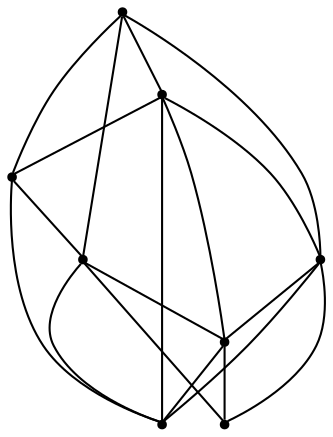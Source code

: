 graph {
  node [shape=point,comment="{\"directed\":false,\"doi\":\"10.1007/978-3-540-24595-7_20\",\"figure\":\"1 (1)\"}"]

  v0 [pos="598.5071697856105,1946.6250578562424"]
  v1 [pos="424.4748046875,1946.6250578562424"]
  v2 [pos="598.5071697856105,1854.1250069936123"]
  v3 [pos="511.49097928779065,1767.125018437704"]
  v4 [pos="424.4748046875,1854.1250069936123"]
  v5 [pos="315.70454669331394,1767.125018437704"]
  v6 [pos="228.68837209302325,1854.1250069936123"]
  v7 [pos="228.68837209302325,1946.6250578562424"]

  v0 -- v1 [id="-1",pos="598.5071697856105,1946.6250578562424 424.4748046875,1946.6250578562424 424.4748046875,1946.6250578562424 424.4748046875,1946.6250578562424"]
  v7 -- v1 [id="-3",pos="228.68837209302325,1946.6250578562424 424.4748046875,1946.6250578562424 424.4748046875,1946.6250578562424 424.4748046875,1946.6250578562424"]
  v6 -- v4 [id="-7",pos="228.68837209302325,1854.1250069936123 424.4748046875,1854.1250069936123 424.4748046875,1854.1250069936123 424.4748046875,1854.1250069936123"]
  v4 -- v2 [id="-8",pos="424.4748046875,1854.1250069936123 598.5071697856105,1854.1250069936123 598.5071697856105,1854.1250069936123 598.5071697856105,1854.1250069936123"]
  v5 -- v3 [id="-11",pos="315.70454669331394,1767.125018437704 511.49097928779065,1767.125018437704 511.49097928779065,1767.125018437704 511.49097928779065,1767.125018437704"]
  v7 -- v5 [id="-14",pos="228.68837209302325,1946.6250578562424 315.70454669331394,1767.125018437704 315.70454669331394,1767.125018437704 315.70454669331394,1767.125018437704"]
  v7 -- v6 [id="-15",pos="228.68837209302325,1946.6250578562424 228.68837209302325,1854.1250069936123 228.68837209302325,1854.1250069936123 228.68837209302325,1854.1250069936123"]
  v6 -- v5 [id="-17",pos="228.68837209302325,1854.1250069936123 315.70454669331394,1767.125018437704 315.70454669331394,1767.125018437704 315.70454669331394,1767.125018437704"]
  v6 -- v0 [id="-18",pos="228.68837209302325,1854.1250069936123 598.5071697856105,1946.6250578562424 598.5071697856105,1946.6250578562424 598.5071697856105,1946.6250578562424"]
  v7 -- v0 [id="-31",pos="228.68837209302325,1946.6250578562424 234.73533112281976,1947.262620925904 234.73533112281976,1947.262620925904 234.73533112281976,1947.262620925904 236.40647937863372,1947.4083423614509 236.40647937863372,1947.4083423614509 236.40647937863372,1947.4083423614509 238.21930641351744,1947.5543181101486 238.21930641351744,1947.5543181101486 238.21930641351744,1947.5543181101486 240.31970385174418,1947.7708657582607 240.31970385174418,1947.7708657582607 240.31970385174418,1947.7708657582607 242.5701262718023,1947.9875405629482 242.5701262718023,1947.9875405629482 242.5701262718023,1947.9875405629482 245.10808730014534,1948.279237747193 245.10808730014534,1948.279237747193 245.10808730014534,1948.279237747193 247.78775890261628,1948.4959125518806 247.78775890261628,1948.4959125518806 247.78775890261628,1948.4959125518806 250.68829487645348,1948.7874825795498 250.68829487645348,1948.7874825795498 250.68829487645348,1948.7874825795498 253.80971111918603,1949.0751107533779 253.80971111918603,1949.0751107533779 253.80971111918603,1949.0751107533779 257.0728220385174,1949.3668079376228 257.0728220385174,1949.3668079376228 257.0728220385174,1949.3668079376228 260.4776117369186,1949.7292041778571 260.4776117369186,1949.7292041778571 260.4776117369186,1949.7292041778571 264.0324423146802,1950.0167051951096 264.0324423146802,1950.0167051951096 264.0324423146802,1950.0167051951096 267.72895167151165,1950.3792285919196 267.72895167151165,1950.3792285919196 267.72895167151165,1950.3792285919196 271.57551780523255,1950.6709257761643 271.57551780523255,1950.6709257761643 271.57551780523255,1950.6709257761643 275.56376271802327,1951.0333220163986 275.56376271802327,1951.0333220163986 275.56376271802327,1951.0333220163986 279.62284702034884,1951.3959725697841 279.62284702034884,1951.3959725697841 279.62284702034884,1951.3959725697841 283.8278070494186,1951.6875425974533 283.8278070494186,1951.6875425974533 283.8278070494186,1951.6875425974533 288.0327352834302,1952.0500659942634 288.0327352834302,1952.0500659942634 288.0327352834302,1952.0500659942634 292.45857558139534,1952.4125893910732 292.45857558139534,1952.4125893910732 292.45857558139534,1952.4125893910732 296.88021893168604,1952.7000904083259 296.88021893168604,1952.7000904083259 296.88021893168604,1952.7000904083259 301.376898619186,1953.0624866485603 301.376898619186,1953.0624866485603 301.376898619186,1953.0624866485603 306.0194222383721,1953.4251372019455 306.0194222383721,1953.4251372019455 306.0194222383721,1953.4251372019455 310.73278524709303,1953.716707229615 310.73278524709303,1953.716707229615 310.73278524709303,1953.716707229615 315.51701944040695,1954.0042082468674 315.51701944040695,1954.0042082468674 315.51701944040695,1954.0042082468674 320.447097565407,1954.3667316436774 320.447097565407,1954.3667316436774 320.447097565407,1954.3667316436774 325.45221202761627,1954.6583016713466 325.45221202761627,1954.6583016713466 325.45221202761627,1954.6583016713466 330.52813408430234,1954.9499988555915 330.52813408430234,1954.9499988555915 330.52813408430234,1954.9499988555915 335.7499636627907,1955.2376270294196 335.7499636627907,1955.2376270294196 335.7499636627907,1955.2376270294196 341.1134402252907,1955.4543018341071 341.1134402252907,1955.4543018341071 341.1134402252907,1955.4543018341071 346.6269894622093,1955.7458718617763 346.6269894622093,1955.7458718617763 346.6269894622093,1955.7458718617763 352.2821856831395,1955.9625466664638 352.2821856831395,1955.9625466664638 352.2821856831395,1955.9625466664638 364.0302053052325,1956.400092442831 364.0302053052325,1956.400092442831 364.0302053052325,1956.400092442831 370.11883175872094,1956.6167672475185 370.11883175872094,1956.6167672475185 370.11883175872094,1956.6167672475185 376.4283384811046,1956.833442052206 376.4283384811046,1956.833442052206 376.4283384811046,1956.833442052206 389.4807821584302,1957.1251392364509 389.4807821584302,1957.1251392364509 389.4807821584302,1957.1251392364509 396.29872365552325,1957.266791661581 396.29872365552325,1957.266791661581 396.29872365552325,1957.266791661581 403.18750454215115,1957.3418140411384 403.18750454215115,1957.3418140411384 403.18750454215115,1957.3418140411384 417.3276253633721,1957.4875354766853 417.3276253633721,1957.4875354766853 417.3276253633721,1957.4875354766853 432.1178915334302,1957.4875354766853 432.1178915334302,1957.4875354766853 432.1178915334302,1957.4875354766853 447.0581667877907,1957.3418140411384 447.0581667877907,1957.3418140411384 447.0581667877907,1957.3418140411384 454.30950672238373,1957.1958382924404 454.30950672238373,1957.1958382924404 454.30950672238373,1957.1958382924404 468.0870684956395,1956.9041411081955 468.0870684956395,1956.9041411081955 468.0870684956395,1956.9041411081955 474.538253997093,1956.687466303508 474.538253997093,1956.687466303508 474.538253997093,1956.687466303508 480.8477925145349,1956.4709186553962 480.8477925145349,1956.4709186553962 480.8477925145349,1956.4709186553962 486.8655477834302,1956.2542438507087 486.8655477834302,1956.2542438507087 486.8655477834302,1956.2542438507087 492.74165606831394,1956.0375690460212 492.74165606831394,1956.0375690460212 492.74165606831394,1956.0375690460212 498.321847747093,1955.7458718617763 498.321847747093,1955.7458718617763 498.321847747093,1955.7458718617763 503.6895212572674,1955.4543018341071 503.6895212572674,1955.4543018341071 503.6895212572674,1955.4543018341071 508.91131904069766,1955.166673660279 508.91131904069766,1955.166673660279 508.91131904069766,1955.166673660279 513.9872728924419,1954.8749764760341 513.9872728924419,1954.8749764760341 513.9872728924419,1954.8749764760341 518.8465116279069,1954.5876026153571 518.8465116279069,1954.5876026153571 518.8465116279069,1954.5876026153571 523.5598746366279,1954.225079218547 523.5598746366279,1954.225079218547 523.5598746366279,1954.225079218547 528.1982648982558,1953.9333820343024 528.1982648982558,1953.9333820343024 528.1982648982558,1953.9333820343024 532.6240734011628,1953.5708586374924 532.6240734011628,1953.5708586374924 532.6240734011628,1953.5708586374924 536.9749091569768,1953.208462397258 536.9749091569768,1953.208462397258 536.9749091569768,1953.208462397258 541.1798055959302,1952.8458118438728 541.1798055959302,1952.8458118438728 541.1798055959302,1952.8458118438728 545.3139262354651,1952.4834156036384 545.3139262354651,1952.4834156036384 545.3139262354651,1952.4834156036384 549.3021711482558,1952.1208922068283 549.3021711482558,1952.1208922068283 549.3021711482558,1952.1208922068283 553.2153797238371,1951.7583688100185 553.2153797238371,1951.7583688100185 553.2153797238371,1951.7583688100185 556.9869095203488,1951.3959725697841 556.9869095203488,1951.3959725697841 556.9869095203488,1951.3959725697841 560.6834665697675,1951.0333220163986 560.6834665697675,1951.0333220163986 560.6834665697675,1951.0333220163986 564.1674418604651,1950.5999724070236 564.1674418604651,1950.5999724070236 564.1674418604651,1950.5999724070236 567.5722474563953,1950.2375761667893 567.5722474563953,1950.2375761667893 567.5722474563953,1950.2375761667893 570.9103470203488,1949.9458789825446 570.9103470203488,1949.9458789825446 570.9103470203488,1949.9458789825446 574.0275981104651,1949.5834827423103 574.0275981104651,1949.5834827423103 574.0275981104651,1949.5834827423103 576.9281340843023,1949.2208321889248 576.9281340843023,1949.2208321889248 576.9281340843023,1949.2208321889248 579.7578306686047,1948.92913500468 579.7578306686047,1948.92913500468 579.7578306686047,1948.92913500468 582.3666787790697,1948.5667387644455 582.3666787790697,1948.5667387644455 582.3666787790697,1948.5667387644455 584.7587481831396,1948.279237747193 584.7587481831396,1948.279237747193 584.7587481831396,1948.279237747193 587.0092023982558,1948.0625629425056 587.0092023982558,1948.0625629425056 587.0092023982558,1948.0625629425056 589.0387445494187,1947.7708657582607 589.0387445494187,1947.7708657582607 589.0387445494187,1947.7708657582607 590.8515715843023,1947.5543181101486 590.8515715843023,1947.5543181101486 590.8515715843023,1947.5543181101486 592.447683502907,1947.4083423614509 592.447683502907,1947.4083423614509 592.447683502907,1947.4083423614509 598.5071697856105,1946.6250578562424 598.5071697856105,1946.6250578562424 598.5071697856105,1946.6250578562424"]
  v6 -- v2 [id="-32",pos="228.68837209302325,1854.1250069936123 234.73533112281976,1854.82513109843 234.73533112281976,1854.82513109843 234.73533112281976,1854.82513109843 236.40647937863372,1854.9708525339768 236.40647937863372,1854.9708525339768 236.40647937863372,1854.9708525339768 238.21930641351744,1855.1167011260993 238.21930641351744,1855.1167011260993 238.21930641351744,1855.1167011260993 240.31970385174418,1855.3333759307868 240.31970385174418,1855.3333759307868 240.31970385174418,1855.3333759307868 242.5701262718023,1855.5500507354743 242.5701262718023,1855.5500507354743 242.5701262718023,1855.5500507354743 245.10808730014534,1855.841747919719 245.10808730014534,1855.841747919719 245.10808730014534,1855.841747919719 247.78775890261628,1856.0584227244065 247.78775890261628,1856.0584227244065 247.78775890261628,1856.0584227244065 250.68829487645348,1856.3499927520759 250.68829487645348,1856.3499927520759 250.68829487645348,1856.3499927520759 253.80971111918603,1856.637620925904 253.80971111918603,1856.637620925904 253.80971111918603,1856.637620925904 257.0728220385174,1856.9293181101486 257.0728220385174,1856.9293181101486 257.0728220385174,1856.9293181101486 260.4776117369186,1857.291714350383 260.4776117369186,1857.291714350383 260.4776117369186,1857.291714350383 264.0324423146802,1857.5792153676357 264.0324423146802,1857.5792153676357 264.0324423146802,1857.5792153676357 267.72895167151165,1857.9417387644455 267.72895167151165,1857.9417387644455 267.72895167151165,1857.9417387644455 271.57551780523255,1858.2334359486904 271.57551780523255,1858.2334359486904 271.57551780523255,1858.2334359486904 275.56376271802327,1858.5958321889248 275.56376271802327,1858.5958321889248 275.56376271802327,1858.5958321889248 279.62284702034884,1858.9584827423103 279.62284702034884,1858.9584827423103 279.62284702034884,1858.9584827423103 283.8278070494186,1859.2500527699794 283.8278070494186,1859.2500527699794 283.8278070494186,1859.2500527699794 288.0327352834302,1859.6125761667893 288.0327352834302,1859.6125761667893 288.0327352834302,1859.6125761667893 292.45857558139534,1859.9749724070236 292.45857558139534,1859.9749724070236 292.45857558139534,1859.9749724070236 296.88021893168604,1860.2626005808518 296.88021893168604,1860.2626005808518 296.88021893168604,1860.2626005808518 301.376898619186,1860.6249968210861 301.376898619186,1860.6249968210861 301.376898619186,1860.6249968210861 306.0194222383721,1860.9876473744716 306.0194222383721,1860.9876473744716 306.0194222383721,1860.9876473744716 310.73278524709303,1861.2792174021408 310.73278524709303,1861.2792174021408 310.73278524709303,1861.2792174021408 315.51701944040695,1861.5667184193935 315.51701944040695,1861.5667184193935 315.51701944040695,1861.5667184193935 320.447097565407,1861.9292418162033 320.447097565407,1861.9292418162033 320.447097565407,1861.9292418162033 325.45221202761627,1862.2208118438728 325.45221202761627,1862.2208118438728 325.45221202761627,1862.2208118438728 330.52813408430234,1862.5125090281174 330.52813408430234,1862.5125090281174 330.52813408430234,1862.5125090281174 335.7499636627907,1862.8001372019455 335.7499636627907,1862.8001372019455 335.7499636627907,1862.8001372019455 341.1134402252907,1863.016812006633 341.1134402252907,1863.016812006633 341.1134402252907,1863.016812006633 346.6269894622093,1863.3083820343024 346.6269894622093,1863.3083820343024 346.6269894622093,1863.3083820343024 352.2821856831395,1863.52505683899 352.2821856831395,1863.52505683899 352.2821856831395,1863.52505683899 364.0302053052325,1863.9626026153571 364.0302053052325,1863.9626026153571 364.0302053052325,1863.9626026153571 370.11883175872094,1864.1792774200446 370.11883175872094,1864.1792774200446 370.11883175872094,1864.1792774200446 376.4283384811046,1864.3959522247321 376.4283384811046,1864.3959522247321 376.4283384811046,1864.3959522247321 389.4807821584302,1864.6876494089768 389.4807821584302,1864.6876494089768 389.4807821584302,1864.6876494089768 396.29872365552325,1864.8293018341071 396.29872365552325,1864.8293018341071 396.29872365552325,1864.8293018341071 403.18750454215115,1864.9041970570888 403.18750454215115,1864.9041970570888 403.18750454215115,1864.9041970570888 417.3276253633721,1865.0500456492111 417.3276253633721,1865.0500456492111 417.3276253633721,1865.0500456492111 432.1178915334302,1865.0500456492111 432.1178915334302,1865.0500456492111 432.1178915334302,1865.0500456492111 447.0581667877907,1864.9041970570888 447.0581667877907,1864.9041970570888 447.0581667877907,1864.9041970570888 454.30950672238373,1864.7583484649665 454.30950672238373,1864.7583484649665 454.30950672238373,1864.7583484649665 468.0870684956395,1864.4666512807216 468.0870684956395,1864.4666512807216 468.0870684956395,1864.4666512807216 474.538253997093,1864.2499764760341 474.538253997093,1864.2499764760341 474.538253997093,1864.2499764760341 480.8477925145349,1864.0333016713466 480.8477925145349,1864.0333016713466 480.8477925145349,1864.0333016713466 486.8655477834302,1863.8167540232346 486.8655477834302,1863.8167540232346 486.8655477834302,1863.8167540232346 492.74165606831394,1863.600079218547 492.74165606831394,1863.600079218547 492.74165606831394,1863.600079218547 498.321847747093,1863.3083820343024 498.321847747093,1863.3083820343024 498.321847747093,1863.3083820343024 503.6895212572674,1863.016812006633 503.6895212572674,1863.016812006633 503.6895212572674,1863.016812006633 508.91131904069766,1862.729183832805 508.91131904069766,1862.729183832805 508.91131904069766,1862.729183832805 513.9872728924419,1862.4374866485603 513.9872728924419,1862.4374866485603 513.9872728924419,1862.4374866485603 518.8465116279069,1862.150112787883 518.8465116279069,1862.150112787883 518.8465116279069,1862.150112787883 523.5598746366279,1861.7875893910732 523.5598746366279,1861.7875893910732 523.5598746366279,1861.7875893910732 528.1982648982558,1861.4958922068283 528.1982648982558,1861.4958922068283 528.1982648982558,1861.4958922068283 532.6240734011628,1861.1333688100185 532.6240734011628,1861.1333688100185 532.6240734011628,1861.1333688100185 536.9749091569768,1860.7709725697841 536.9749091569768,1860.7709725697841 536.9749091569768,1860.7709725697841 541.1798055959302,1860.4083220163986 541.1798055959302,1860.4083220163986 541.1798055959302,1860.4083220163986 545.3139262354651,1860.0459257761643 545.3139262354651,1860.0459257761643 545.3139262354651,1860.0459257761643 549.3021711482558,1859.6834023793544 549.3021711482558,1859.6834023793544 549.3021711482558,1859.6834023793544 553.2153797238371,1859.3208789825446 553.2153797238371,1859.3208789825446 553.2153797238371,1859.3208789825446 556.9869095203488,1858.9584827423103 556.9869095203488,1858.9584827423103 556.9869095203488,1858.9584827423103 560.6834665697675,1858.5958321889248 560.6834665697675,1858.5958321889248 560.6834665697675,1858.5958321889248 564.1674418604651,1858.1624825795498 564.1674418604651,1858.1624825795498 564.1674418604651,1858.1624825795498 567.5722474563953,1857.8000863393154 567.5722474563953,1857.8000863393154 567.5722474563953,1857.8000863393154 570.9103470203488,1857.5083891550705 570.9103470203488,1857.5083891550705 570.9103470203488,1857.5083891550705 574.0275981104651,1857.1458657582607 574.0275981104651,1857.1458657582607 574.0275981104651,1857.1458657582607 576.9281340843023,1856.7833423614509 576.9281340843023,1856.7833423614509 576.9281340843023,1856.7833423614509 579.7578306686047,1856.491645177206 579.7578306686047,1856.491645177206 579.7578306686047,1856.491645177206 582.3666787790697,1856.1292489369716 582.3666787790697,1856.1292489369716 582.3666787790697,1856.1292489369716 584.7587481831396,1855.841747919719 584.7587481831396,1855.841747919719 584.7587481831396,1855.841747919719 587.0092023982558,1855.6250731150315 587.0092023982558,1855.6250731150315 587.0092023982558,1855.6250731150315 589.0387445494187,1855.3333759307868 589.0387445494187,1855.3333759307868 589.0387445494187,1855.3333759307868 590.8515715843023,1855.1167011260993 590.8515715843023,1855.1167011260993 590.8515715843023,1855.1167011260993 592.447683502907,1854.9708525339768 592.447683502907,1854.9708525339768 592.447683502907,1854.9708525339768 598.5071697856105,1854.1250069936123 598.5071697856105,1854.1250069936123 598.5071697856105,1854.1250069936123"]
  v4 -- v3 [id="-33",pos="424.4748046875,1854.1250069936123 511.49097928779065,1767.125018437704 511.49097928779065,1767.125018437704 511.49097928779065,1767.125018437704"]
  v3 -- v1 [id="-34",pos="511.49097928779065,1767.125018437704 424.4748046875,1946.6250578562424 424.4748046875,1946.6250578562424 424.4748046875,1946.6250578562424"]
  v1 -- v4 [id="-35",pos="424.4748046875,1946.6250578562424 424.4748046875,1854.1250069936123 424.4748046875,1854.1250069936123 424.4748046875,1854.1250069936123"]
  v5 -- v4 [id="-36",pos="315.70454669331394,1767.125018437704 424.4748046875,1854.1250069936123 424.4748046875,1854.1250069936123 424.4748046875,1854.1250069936123"]
  v1 -- v2 [id="-38",pos="424.4748046875,1946.6250578562424 598.5071697856105,1854.1250069936123 598.5071697856105,1854.1250069936123 598.5071697856105,1854.1250069936123"]
  v5 -- v2 [id="-40",pos="315.70454669331394,1767.125018437704 598.5071697856105,1854.1250069936123 598.5071697856105,1854.1250069936123 598.5071697856105,1854.1250069936123"]
  v0 -- v2 [id="-57",pos="598.5071697856105,1946.6250578562424 598.5071697856105,1854.1250069936123 598.5071697856105,1854.1250069936123 598.5071697856105,1854.1250069936123"]
}